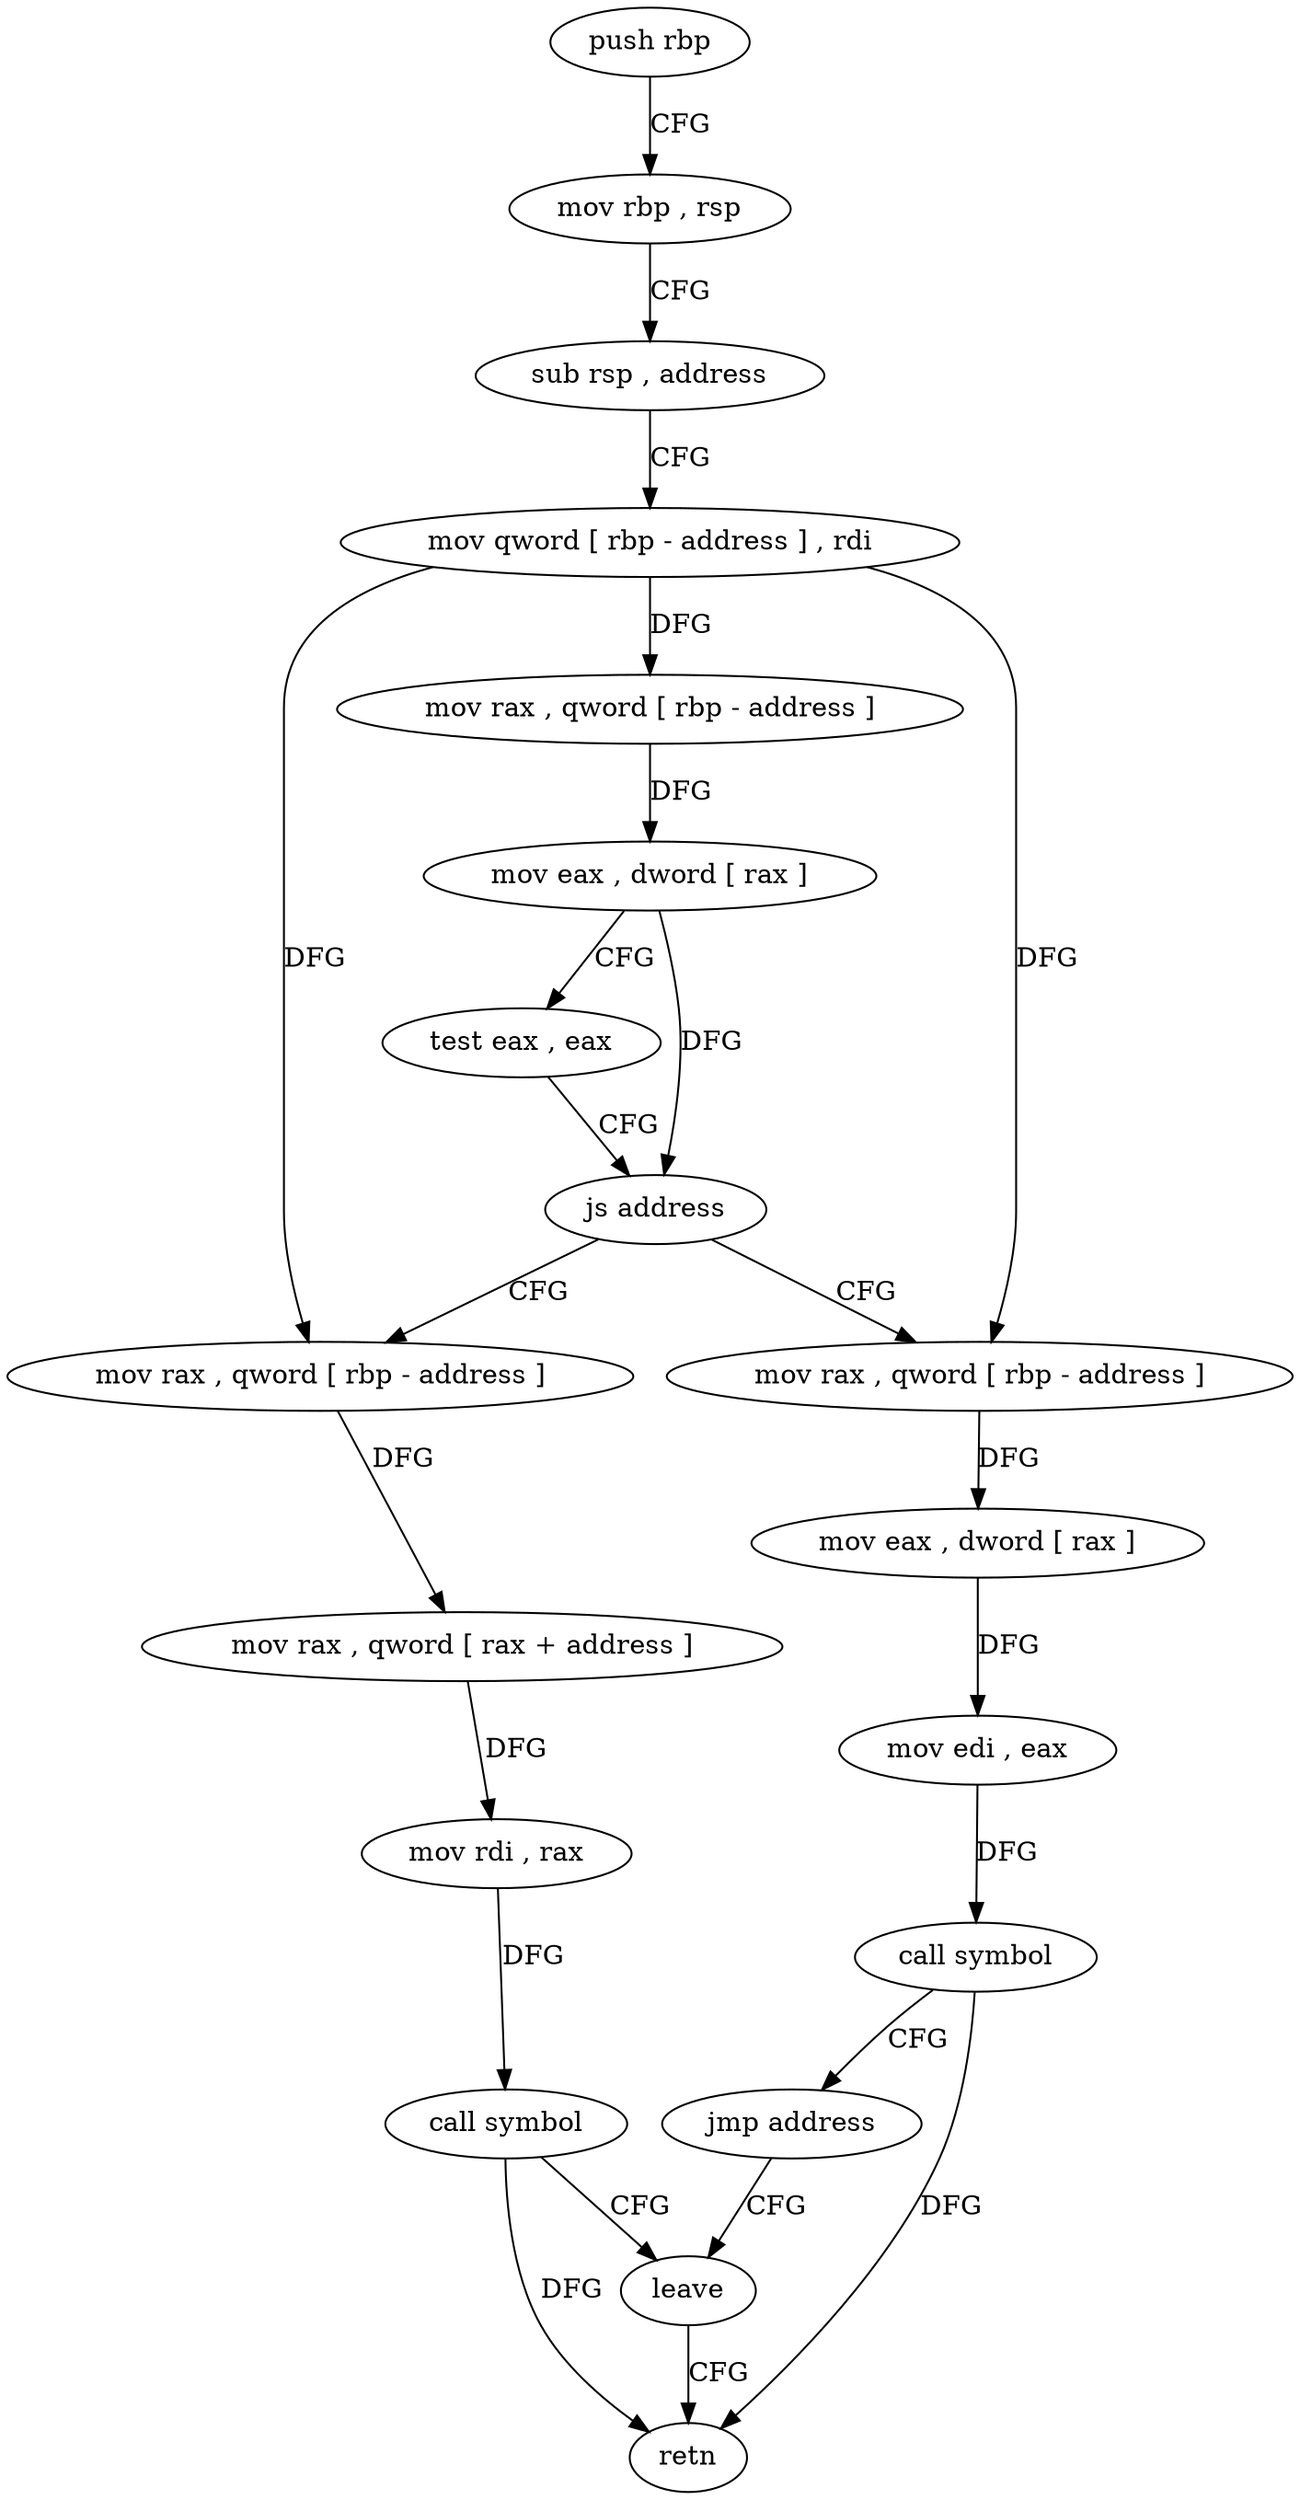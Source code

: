 digraph "func" {
"4454549" [label = "push rbp" ]
"4454550" [label = "mov rbp , rsp" ]
"4454553" [label = "sub rsp , address" ]
"4454557" [label = "mov qword [ rbp - address ] , rdi" ]
"4454561" [label = "mov rax , qword [ rbp - address ]" ]
"4454565" [label = "mov eax , dword [ rax ]" ]
"4454567" [label = "test eax , eax" ]
"4454569" [label = "js address" ]
"4454586" [label = "mov rax , qword [ rbp - address ]" ]
"4454571" [label = "mov rax , qword [ rbp - address ]" ]
"4454590" [label = "mov rax , qword [ rax + address ]" ]
"4454594" [label = "mov rdi , rax" ]
"4454597" [label = "call symbol" ]
"4454602" [label = "leave" ]
"4454575" [label = "mov eax , dword [ rax ]" ]
"4454577" [label = "mov edi , eax" ]
"4454579" [label = "call symbol" ]
"4454584" [label = "jmp address" ]
"4454603" [label = "retn" ]
"4454549" -> "4454550" [ label = "CFG" ]
"4454550" -> "4454553" [ label = "CFG" ]
"4454553" -> "4454557" [ label = "CFG" ]
"4454557" -> "4454561" [ label = "DFG" ]
"4454557" -> "4454586" [ label = "DFG" ]
"4454557" -> "4454571" [ label = "DFG" ]
"4454561" -> "4454565" [ label = "DFG" ]
"4454565" -> "4454567" [ label = "CFG" ]
"4454565" -> "4454569" [ label = "DFG" ]
"4454567" -> "4454569" [ label = "CFG" ]
"4454569" -> "4454586" [ label = "CFG" ]
"4454569" -> "4454571" [ label = "CFG" ]
"4454586" -> "4454590" [ label = "DFG" ]
"4454571" -> "4454575" [ label = "DFG" ]
"4454590" -> "4454594" [ label = "DFG" ]
"4454594" -> "4454597" [ label = "DFG" ]
"4454597" -> "4454602" [ label = "CFG" ]
"4454597" -> "4454603" [ label = "DFG" ]
"4454602" -> "4454603" [ label = "CFG" ]
"4454575" -> "4454577" [ label = "DFG" ]
"4454577" -> "4454579" [ label = "DFG" ]
"4454579" -> "4454584" [ label = "CFG" ]
"4454579" -> "4454603" [ label = "DFG" ]
"4454584" -> "4454602" [ label = "CFG" ]
}
